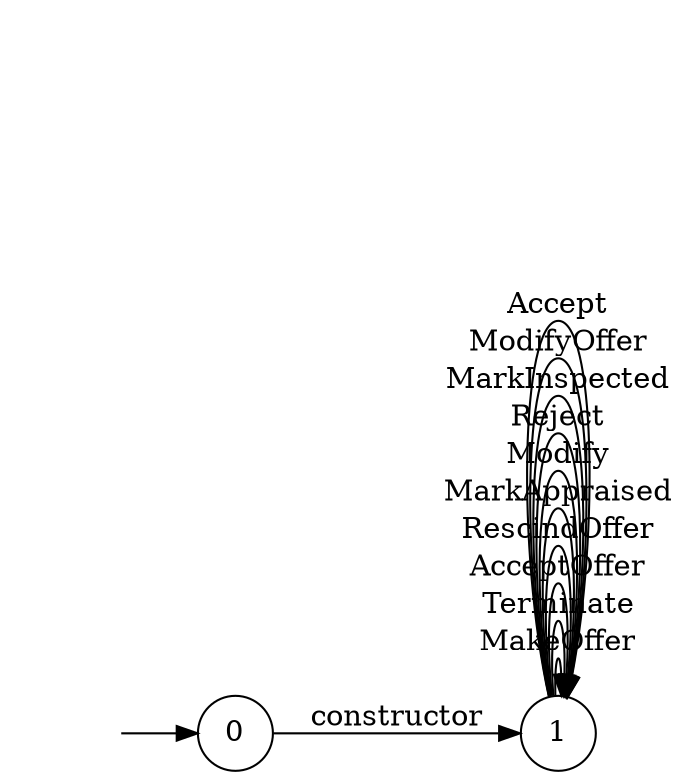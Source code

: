 digraph "Dapp-Automata-data/fuzzer/testnetdata-model-rq1/AssetTransfer/FSM-0" {
	graph [rankdir=LR]
	"" [label="" shape=plaintext]
	1 [label=1 shape=circle]
	0 [label=0 shape=circle]
	"" -> 0 [label=""]
	0 -> 1 [label=constructor]
	1 -> 1 [label=MakeOffer]
	1 -> 1 [label=Terminate]
	1 -> 1 [label=AcceptOffer]
	1 -> 1 [label=RescindOffer]
	1 -> 1 [label=MarkAppraised]
	1 -> 1 [label=Modify]
	1 -> 1 [label=Reject]
	1 -> 1 [label=MarkInspected]
	1 -> 1 [label=ModifyOffer]
	1 -> 1 [label=Accept]
}
